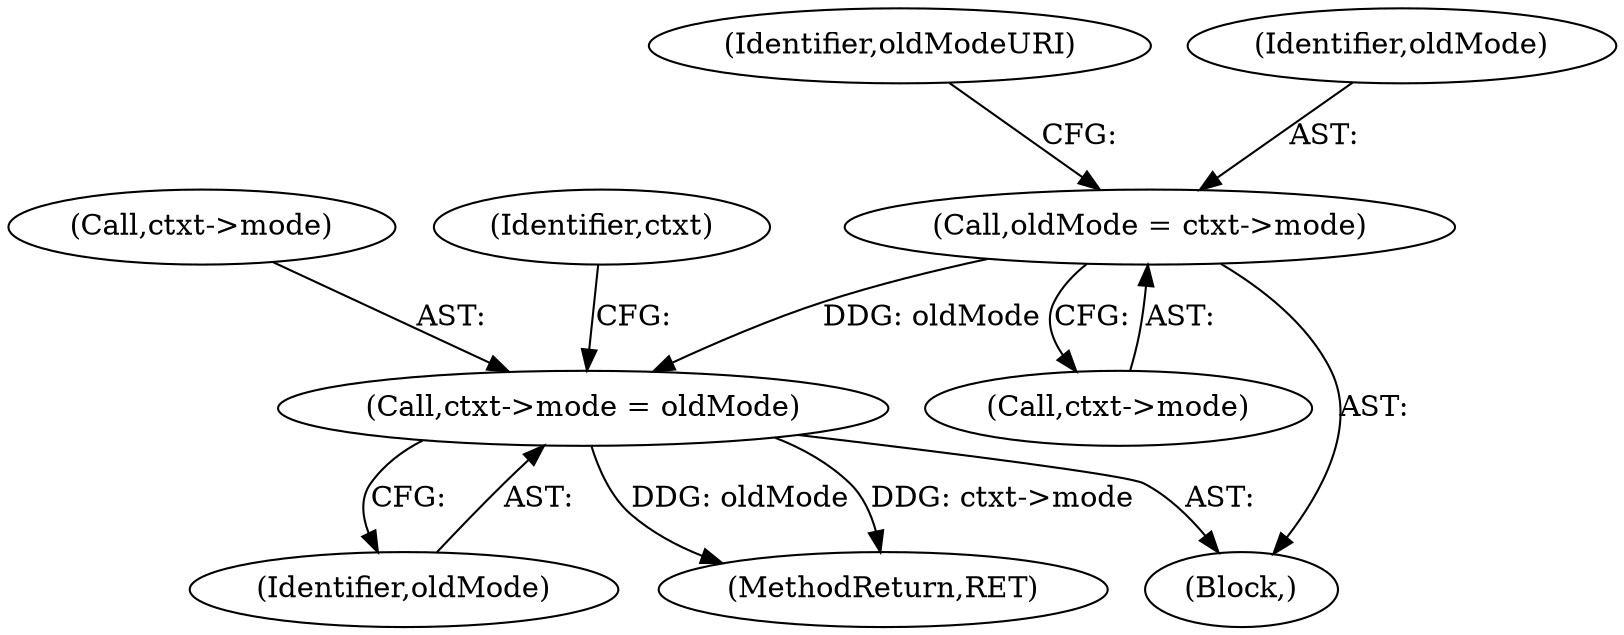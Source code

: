 digraph "0_Chrome_96dbafe288dbe2f0cc45fa3c39daf6d0c37acbab_33@pointer" {
"1000212" [label="(Call,oldMode = ctxt->mode)"];
"1000969" [label="(Call,ctxt->mode = oldMode)"];
"1000969" [label="(Call,ctxt->mode = oldMode)"];
"1000125" [label="(Block,)"];
"1000218" [label="(Identifier,oldModeURI)"];
"1000970" [label="(Call,ctxt->mode)"];
"1000973" [label="(Identifier,oldMode)"];
"1000214" [label="(Call,ctxt->mode)"];
"1000213" [label="(Identifier,oldMode)"];
"1000976" [label="(Identifier,ctxt)"];
"1000979" [label="(MethodReturn,RET)"];
"1000212" [label="(Call,oldMode = ctxt->mode)"];
"1000212" -> "1000125"  [label="AST: "];
"1000212" -> "1000214"  [label="CFG: "];
"1000213" -> "1000212"  [label="AST: "];
"1000214" -> "1000212"  [label="AST: "];
"1000218" -> "1000212"  [label="CFG: "];
"1000212" -> "1000969"  [label="DDG: oldMode"];
"1000969" -> "1000125"  [label="AST: "];
"1000969" -> "1000973"  [label="CFG: "];
"1000970" -> "1000969"  [label="AST: "];
"1000973" -> "1000969"  [label="AST: "];
"1000976" -> "1000969"  [label="CFG: "];
"1000969" -> "1000979"  [label="DDG: oldMode"];
"1000969" -> "1000979"  [label="DDG: ctxt->mode"];
}

